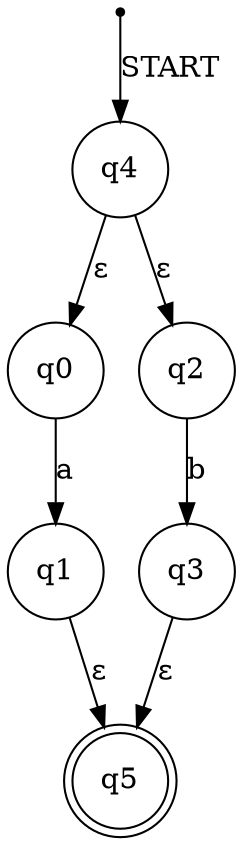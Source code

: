 digraph nfa{
node[shape = point] START
node[shape = circle] q0 q1 q2 q3 q4 
node[shape = doublecircle] q5
START -> q4[label = START]
q4 -> q0[label = ε]
q4 -> q2[label = ε]
q2 -> q3[label = b]
q3 -> q5[label = ε]
q0 -> q1[label = a]
q1 -> q5[label = ε]
}
